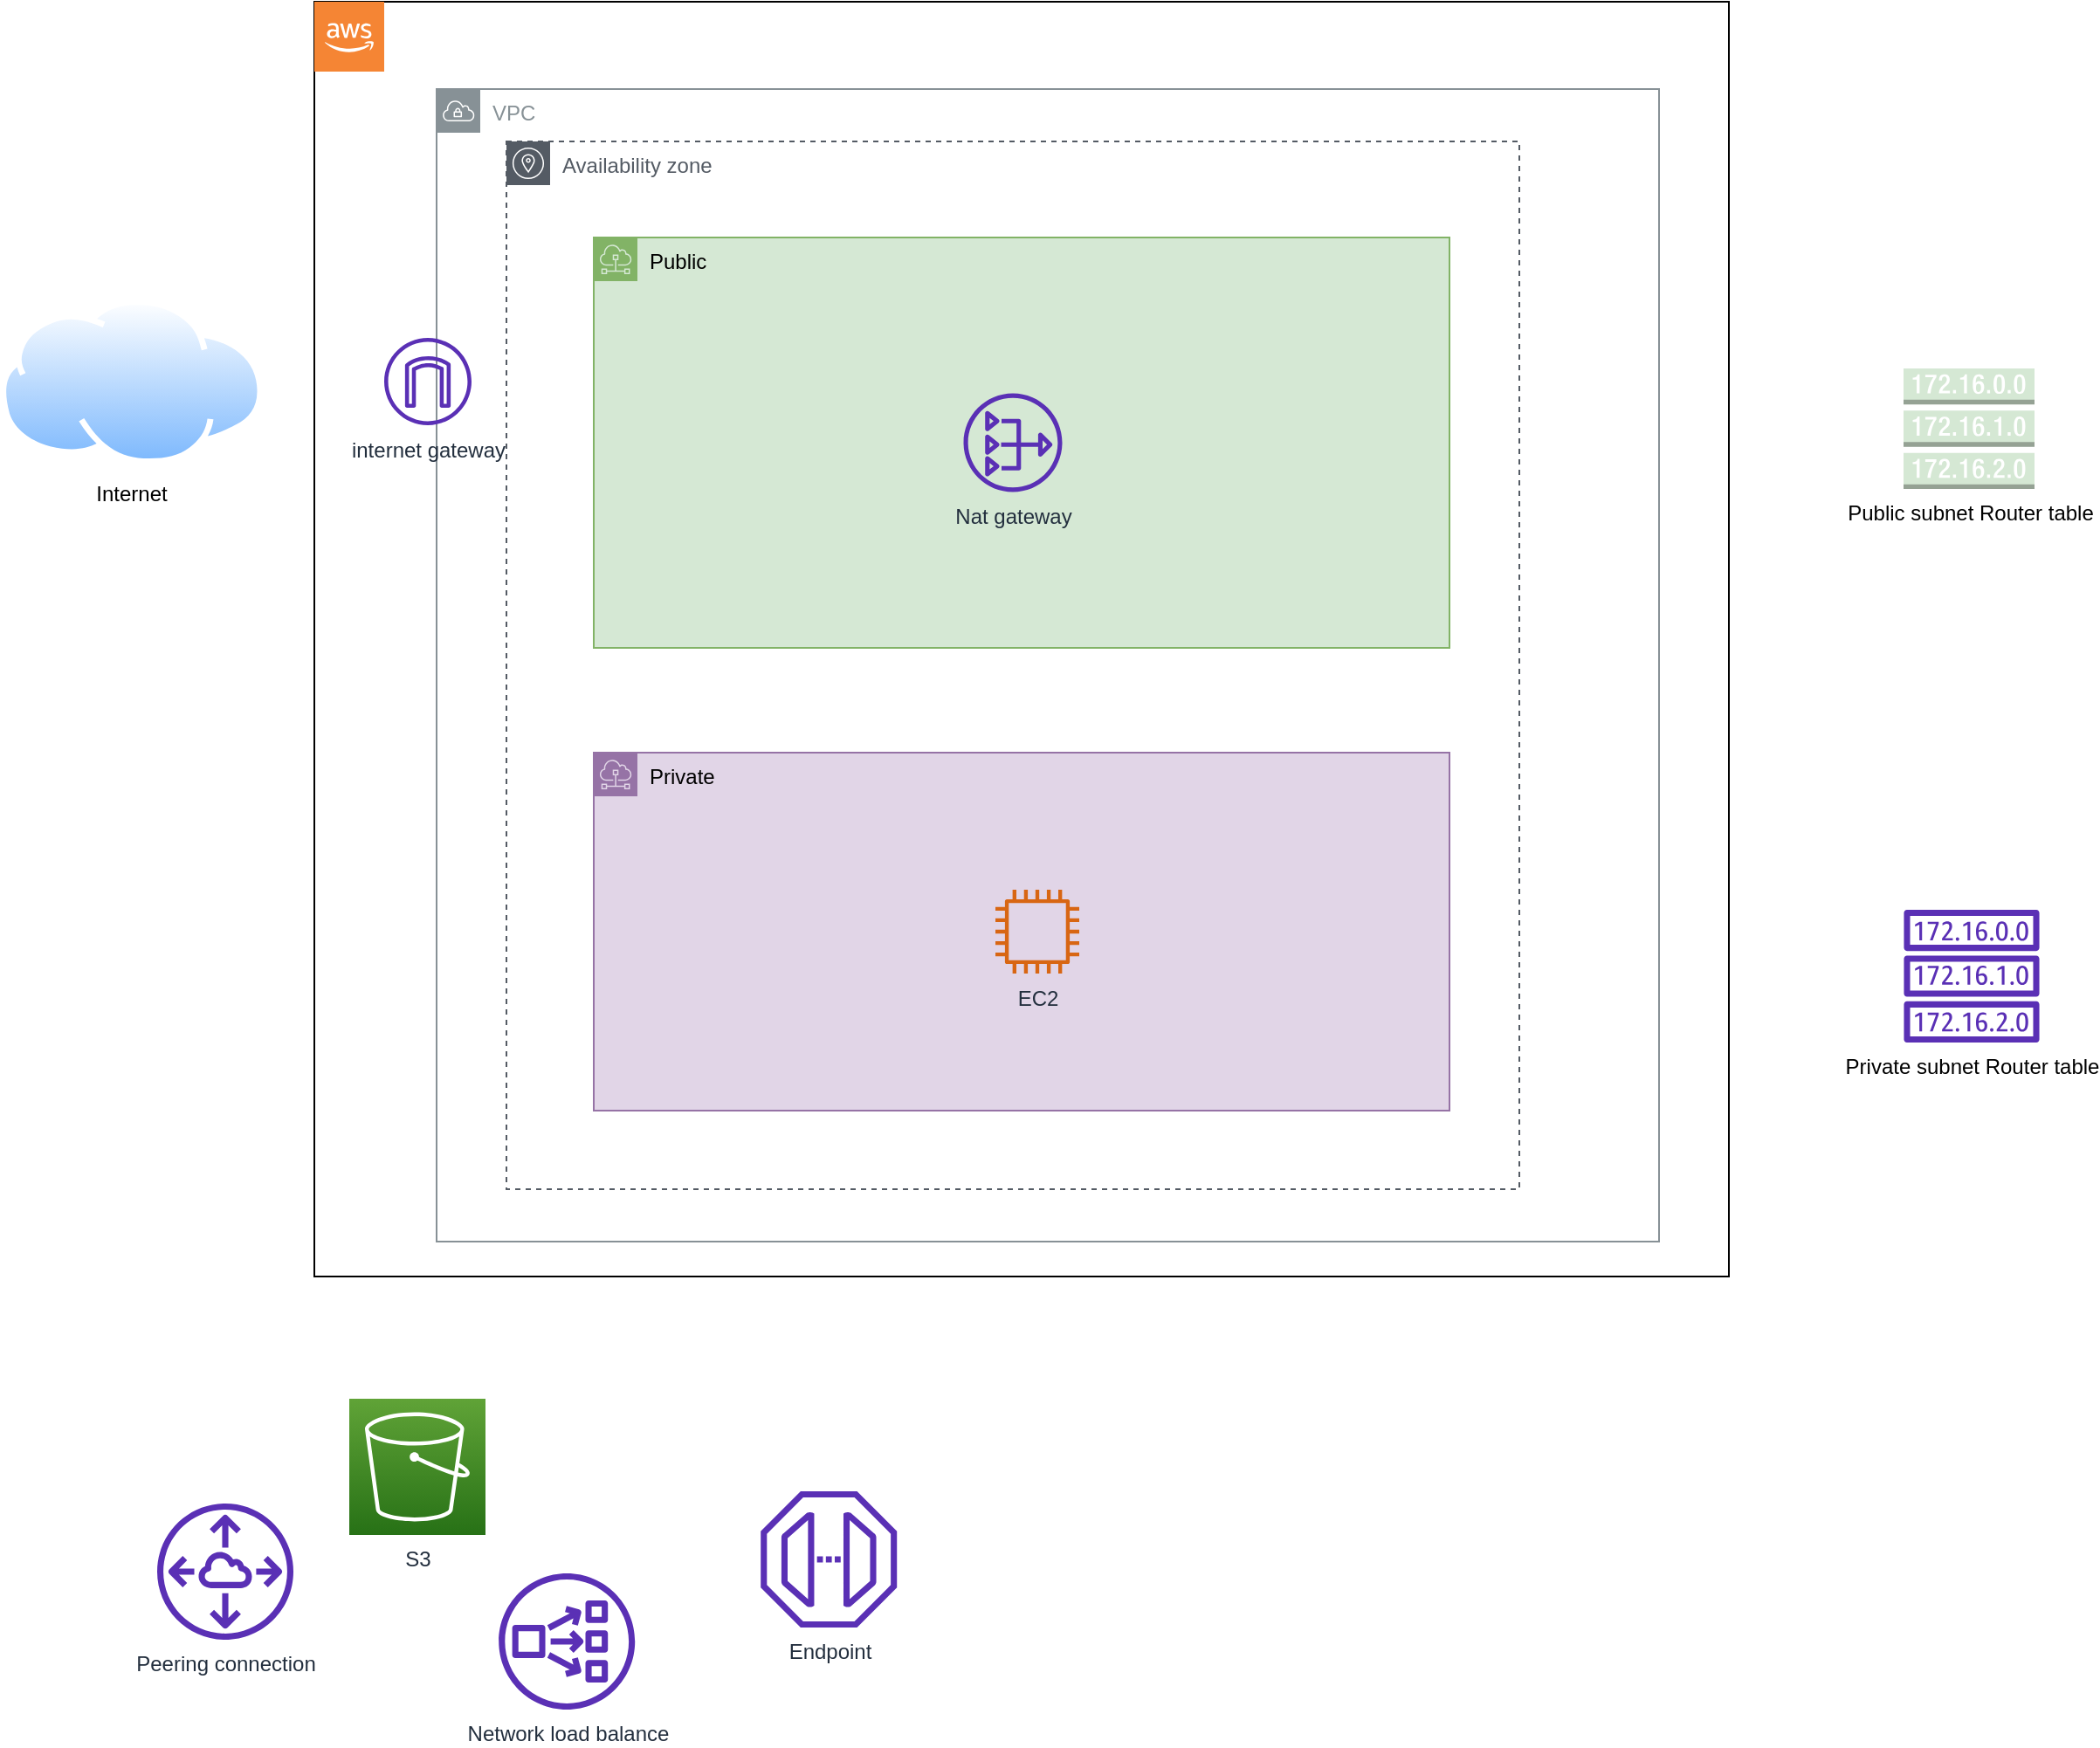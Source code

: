 <mxfile version="14.8.4" type="github">
  <diagram id="3P_6MCCChBtq8M6MrG2V" name="Page-1">
    <mxGraphModel dx="1897" dy="1158" grid="1" gridSize="10" guides="1" tooltips="1" connect="1" arrows="1" fold="1" page="1" pageScale="1" pageWidth="827" pageHeight="1169" math="0" shadow="0">
      <root>
        <mxCell id="0" />
        <mxCell id="1" parent="0" />
        <mxCell id="BulkSB2tPgcpnhCntLE--1" value="" style="rounded=0;whiteSpace=wrap;html=1;" vertex="1" parent="1">
          <mxGeometry x="-10" y="40" width="810" height="730" as="geometry" />
        </mxCell>
        <mxCell id="BulkSB2tPgcpnhCntLE--2" value="" style="outlineConnect=0;dashed=0;verticalLabelPosition=bottom;verticalAlign=top;align=center;html=1;shape=mxgraph.aws3.cloud_2;fillColor=#F58534;gradientColor=none;" vertex="1" parent="1">
          <mxGeometry x="-10" y="40" width="40" height="40" as="geometry" />
        </mxCell>
        <mxCell id="BulkSB2tPgcpnhCntLE--7" value="Public subnet Router table" style="outlineConnect=0;dashed=0;verticalLabelPosition=bottom;verticalAlign=top;align=center;html=1;shape=mxgraph.aws3.route_table;fillColor=#d5e8d4;strokeColor=#82b366;" vertex="1" parent="1">
          <mxGeometry x="900" y="250" width="75" height="69" as="geometry" />
        </mxCell>
        <mxCell id="BulkSB2tPgcpnhCntLE--15" value="VPC" style="outlineConnect=0;gradientColor=none;html=1;whiteSpace=wrap;fontSize=12;fontStyle=0;shape=mxgraph.aws4.group;grIcon=mxgraph.aws4.group_vpc;strokeColor=#879196;fillColor=none;verticalAlign=top;align=left;spacingLeft=30;fontColor=#879196;dashed=0;" vertex="1" parent="1">
          <mxGeometry x="60" y="90" width="700" height="660" as="geometry" />
        </mxCell>
        <mxCell id="BulkSB2tPgcpnhCntLE--16" value="Availability zone" style="outlineConnect=0;gradientColor=none;html=1;whiteSpace=wrap;fontSize=12;fontStyle=0;shape=mxgraph.aws4.group;grIcon=mxgraph.aws4.group_availability_zone;strokeColor=#545B64;fillColor=none;verticalAlign=top;align=left;spacingLeft=30;fontColor=#545B64;dashed=1;" vertex="1" parent="1">
          <mxGeometry x="100" y="120" width="580" height="600" as="geometry" />
        </mxCell>
        <mxCell id="BulkSB2tPgcpnhCntLE--17" value="Public" style="outlineConnect=0;html=1;whiteSpace=wrap;fontSize=12;fontStyle=0;shape=mxgraph.aws4.group;grIcon=mxgraph.aws4.group_subnet;strokeColor=#82b366;fillColor=#d5e8d4;verticalAlign=top;align=left;spacingLeft=30;dashed=0;" vertex="1" parent="1">
          <mxGeometry x="150" y="175" width="490" height="235" as="geometry" />
        </mxCell>
        <mxCell id="BulkSB2tPgcpnhCntLE--20" value="Internet" style="aspect=fixed;perimeter=ellipsePerimeter;html=1;align=center;shadow=0;dashed=0;spacingTop=3;image;image=img/lib/active_directory/internet_cloud.svg;" vertex="1" parent="1">
          <mxGeometry x="-190" y="210" width="150.79" height="95" as="geometry" />
        </mxCell>
        <mxCell id="BulkSB2tPgcpnhCntLE--22" value="Endpoint" style="outlineConnect=0;fontColor=#232F3E;gradientColor=none;fillColor=#5A30B5;strokeColor=none;dashed=0;verticalLabelPosition=bottom;verticalAlign=top;align=center;html=1;fontSize=12;fontStyle=0;aspect=fixed;pointerEvents=1;shape=mxgraph.aws4.endpoint;" vertex="1" parent="1">
          <mxGeometry x="245.61" y="893" width="78" height="78" as="geometry" />
        </mxCell>
        <mxCell id="BulkSB2tPgcpnhCntLE--23" value="&lt;span style=&quot;color: rgb(0 , 0 , 0)&quot;&gt;Private subnet Router table&lt;/span&gt;" style="outlineConnect=0;fontColor=#232F3E;gradientColor=none;fillColor=#5A30B5;strokeColor=none;dashed=0;verticalLabelPosition=bottom;verticalAlign=top;align=center;html=1;fontSize=12;fontStyle=0;aspect=fixed;pointerEvents=1;shape=mxgraph.aws4.route_table;" vertex="1" parent="1">
          <mxGeometry x="900" y="560" width="78" height="76" as="geometry" />
        </mxCell>
        <mxCell id="BulkSB2tPgcpnhCntLE--24" value="Peering connection" style="outlineConnect=0;fontColor=#232F3E;gradientColor=none;fillColor=#5A30B5;strokeColor=none;dashed=0;verticalLabelPosition=bottom;verticalAlign=top;align=center;html=1;fontSize=12;fontStyle=0;aspect=fixed;pointerEvents=1;shape=mxgraph.aws4.peering;" vertex="1" parent="1">
          <mxGeometry x="-100.0" y="900" width="78" height="78" as="geometry" />
        </mxCell>
        <mxCell id="BulkSB2tPgcpnhCntLE--25" value="Network load balance" style="outlineConnect=0;fontColor=#232F3E;gradientColor=none;fillColor=#5A30B5;strokeColor=none;dashed=0;verticalLabelPosition=bottom;verticalAlign=top;align=center;html=1;fontSize=12;fontStyle=0;aspect=fixed;pointerEvents=1;shape=mxgraph.aws4.network_load_balancer;" vertex="1" parent="1">
          <mxGeometry x="95.61" y="940" width="78" height="78" as="geometry" />
        </mxCell>
        <mxCell id="BulkSB2tPgcpnhCntLE--26" value="Nat gateway" style="outlineConnect=0;fontColor=#232F3E;gradientColor=none;fillColor=#5A30B5;strokeColor=none;dashed=0;verticalLabelPosition=bottom;verticalAlign=top;align=center;html=1;fontSize=12;fontStyle=0;aspect=fixed;pointerEvents=1;shape=mxgraph.aws4.nat_gateway;" vertex="1" parent="1">
          <mxGeometry x="361.75" y="264.25" width="56.5" height="56.5" as="geometry" />
        </mxCell>
        <mxCell id="BulkSB2tPgcpnhCntLE--27" value="internet gateway" style="outlineConnect=0;fontColor=#232F3E;gradientColor=none;fillColor=#5A30B5;strokeColor=none;dashed=0;verticalLabelPosition=bottom;verticalAlign=top;align=center;html=1;fontSize=12;fontStyle=0;aspect=fixed;pointerEvents=1;shape=mxgraph.aws4.internet_gateway;" vertex="1" parent="1">
          <mxGeometry x="30" y="232.5" width="50" height="50" as="geometry" />
        </mxCell>
        <mxCell id="BulkSB2tPgcpnhCntLE--29" value="Private" style="outlineConnect=0;html=1;whiteSpace=wrap;fontSize=12;fontStyle=0;shape=mxgraph.aws4.group;grIcon=mxgraph.aws4.group_subnet;strokeColor=#9673a6;fillColor=#e1d5e7;verticalAlign=top;align=left;spacingLeft=30;dashed=0;" vertex="1" parent="1">
          <mxGeometry x="150" y="470" width="490" height="205" as="geometry" />
        </mxCell>
        <mxCell id="BulkSB2tPgcpnhCntLE--31" value="S3" style="points=[[0,0,0],[0.25,0,0],[0.5,0,0],[0.75,0,0],[1,0,0],[0,1,0],[0.25,1,0],[0.5,1,0],[0.75,1,0],[1,1,0],[0,0.25,0],[0,0.5,0],[0,0.75,0],[1,0.25,0],[1,0.5,0],[1,0.75,0]];outlineConnect=0;fontColor=#232F3E;gradientColor=#60A337;gradientDirection=north;fillColor=#277116;strokeColor=#ffffff;dashed=0;verticalLabelPosition=bottom;verticalAlign=top;align=center;html=1;fontSize=12;fontStyle=0;aspect=fixed;shape=mxgraph.aws4.resourceIcon;resIcon=mxgraph.aws4.s3;" vertex="1" parent="1">
          <mxGeometry x="10" y="840" width="78" height="78" as="geometry" />
        </mxCell>
        <mxCell id="BulkSB2tPgcpnhCntLE--32" value="EC2" style="outlineConnect=0;fontColor=#232F3E;gradientColor=none;fillColor=#D86613;strokeColor=none;dashed=0;verticalLabelPosition=bottom;verticalAlign=top;align=center;html=1;fontSize=12;fontStyle=0;aspect=fixed;pointerEvents=1;shape=mxgraph.aws4.instance2;" vertex="1" parent="1">
          <mxGeometry x="380" y="548.5" width="48" height="48" as="geometry" />
        </mxCell>
      </root>
    </mxGraphModel>
  </diagram>
</mxfile>
